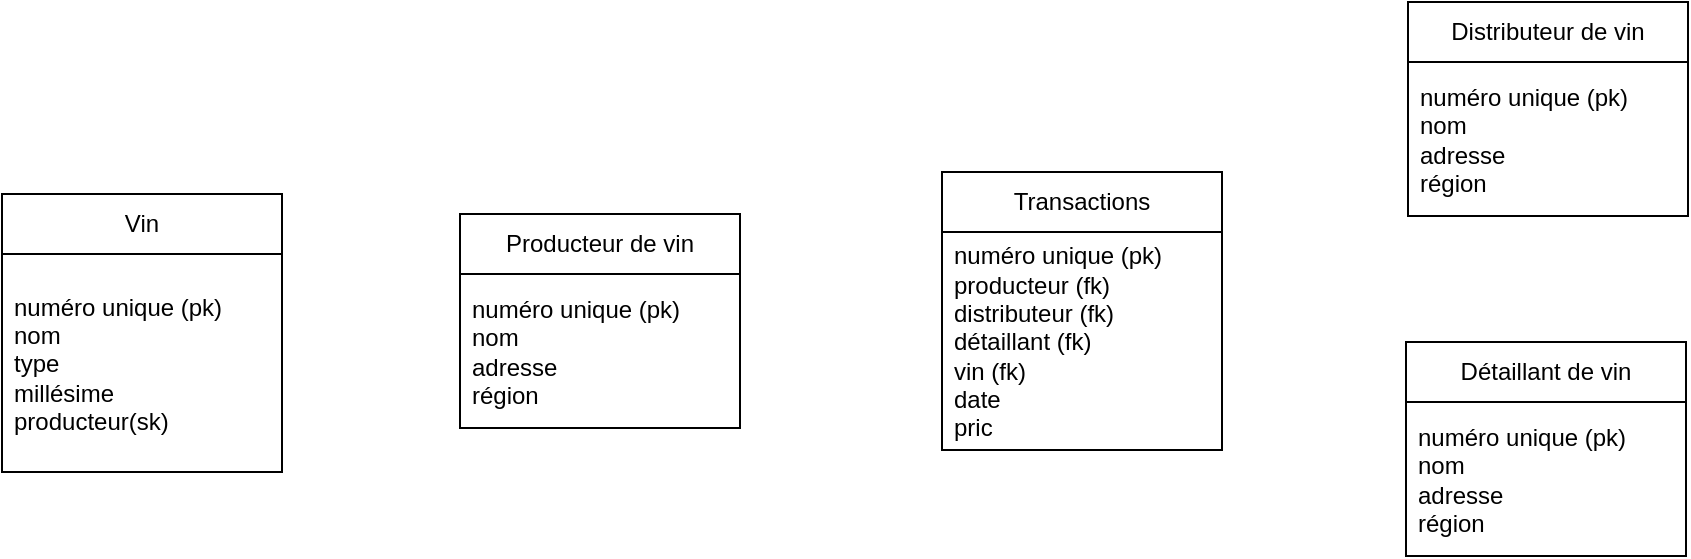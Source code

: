 <mxfile>
    <diagram id="VmqzoXUgxyK-na9UhLVE" name="Page-1">
        <mxGraphModel dx="963" dy="699" grid="0" gridSize="10" guides="0" tooltips="0" connect="0" arrows="0" fold="1" page="0" pageScale="1" pageWidth="850" pageHeight="1100" math="0" shadow="0">
            <root>
                <mxCell id="0"/>
                <mxCell id="1" parent="0"/>
                <mxCell id="2" value="Producteur de vin" style="swimlane;fontStyle=0;childLayout=stackLayout;horizontal=1;startSize=30;horizontalStack=0;resizeParent=1;resizeParentMax=0;resizeLast=0;collapsible=1;marginBottom=0;whiteSpace=wrap;html=1;" vertex="1" parent="1">
                    <mxGeometry x="243" y="306" width="140" height="107" as="geometry"/>
                </mxCell>
                <mxCell id="3" value="numéro unique (pk)&lt;br&gt;nom&lt;br&gt;adresse&amp;nbsp;&lt;br&gt;région" style="text;strokeColor=none;fillColor=none;align=left;verticalAlign=middle;spacingLeft=4;spacingRight=4;overflow=hidden;points=[[0,0.5],[1,0.5]];portConstraint=eastwest;rotatable=0;whiteSpace=wrap;html=1;" vertex="1" parent="2">
                    <mxGeometry y="30" width="140" height="77" as="geometry"/>
                </mxCell>
                <mxCell id="6" value="Distributeur de vin" style="swimlane;fontStyle=0;childLayout=stackLayout;horizontal=1;startSize=30;horizontalStack=0;resizeParent=1;resizeParentMax=0;resizeLast=0;collapsible=1;marginBottom=0;whiteSpace=wrap;html=1;" vertex="1" parent="1">
                    <mxGeometry x="717" y="200" width="140" height="107" as="geometry"/>
                </mxCell>
                <mxCell id="7" value="numéro unique (pk)&lt;br&gt;nom&lt;br&gt;adresse&amp;nbsp;&lt;br&gt;région" style="text;strokeColor=none;fillColor=none;align=left;verticalAlign=middle;spacingLeft=4;spacingRight=4;overflow=hidden;points=[[0,0.5],[1,0.5]];portConstraint=eastwest;rotatable=0;whiteSpace=wrap;html=1;" vertex="1" parent="6">
                    <mxGeometry y="30" width="140" height="77" as="geometry"/>
                </mxCell>
                <mxCell id="8" value="Détaillant de vin" style="swimlane;fontStyle=0;childLayout=stackLayout;horizontal=1;startSize=30;horizontalStack=0;resizeParent=1;resizeParentMax=0;resizeLast=0;collapsible=1;marginBottom=0;whiteSpace=wrap;html=1;" vertex="1" parent="1">
                    <mxGeometry x="716" y="370" width="140" height="107" as="geometry"/>
                </mxCell>
                <mxCell id="9" value="numéro unique (pk)&lt;br&gt;nom&lt;br&gt;adresse&amp;nbsp;&lt;br&gt;région" style="text;strokeColor=none;fillColor=none;align=left;verticalAlign=middle;spacingLeft=4;spacingRight=4;overflow=hidden;points=[[0,0.5],[1,0.5]];portConstraint=eastwest;rotatable=0;whiteSpace=wrap;html=1;" vertex="1" parent="8">
                    <mxGeometry y="30" width="140" height="77" as="geometry"/>
                </mxCell>
                <mxCell id="10" value="Transactions" style="swimlane;fontStyle=0;childLayout=stackLayout;horizontal=1;startSize=30;horizontalStack=0;resizeParent=1;resizeParentMax=0;resizeLast=0;collapsible=1;marginBottom=0;whiteSpace=wrap;html=1;" vertex="1" parent="1">
                    <mxGeometry x="484" y="285" width="140" height="139" as="geometry"/>
                </mxCell>
                <mxCell id="11" value="numéro unique (pk)&lt;br&gt;producteur (fk)&lt;br&gt;distributeur (fk)&lt;br&gt;détaillant (fk)&lt;br&gt;vin (fk)&lt;br&gt;date&lt;br&gt;pric" style="text;strokeColor=none;fillColor=none;align=left;verticalAlign=middle;spacingLeft=4;spacingRight=4;overflow=hidden;points=[[0,0.5],[1,0.5]];portConstraint=eastwest;rotatable=0;whiteSpace=wrap;html=1;" vertex="1" parent="10">
                    <mxGeometry y="30" width="140" height="109" as="geometry"/>
                </mxCell>
                <mxCell id="13" value="Vin" style="swimlane;fontStyle=0;childLayout=stackLayout;horizontal=1;startSize=30;horizontalStack=0;resizeParent=1;resizeParentMax=0;resizeLast=0;collapsible=1;marginBottom=0;whiteSpace=wrap;html=1;" vertex="1" parent="1">
                    <mxGeometry x="14" y="296" width="140" height="139" as="geometry"/>
                </mxCell>
                <mxCell id="14" value="numéro unique (pk)&lt;br&gt;nom&amp;nbsp;&lt;br&gt;type&lt;br&gt;millésime&lt;br&gt;producteur(sk)" style="text;strokeColor=none;fillColor=none;align=left;verticalAlign=middle;spacingLeft=4;spacingRight=4;overflow=hidden;points=[[0,0.5],[1,0.5]];portConstraint=eastwest;rotatable=0;whiteSpace=wrap;html=1;" vertex="1" parent="13">
                    <mxGeometry y="30" width="140" height="109" as="geometry"/>
                </mxCell>
            </root>
        </mxGraphModel>
    </diagram>
</mxfile>
